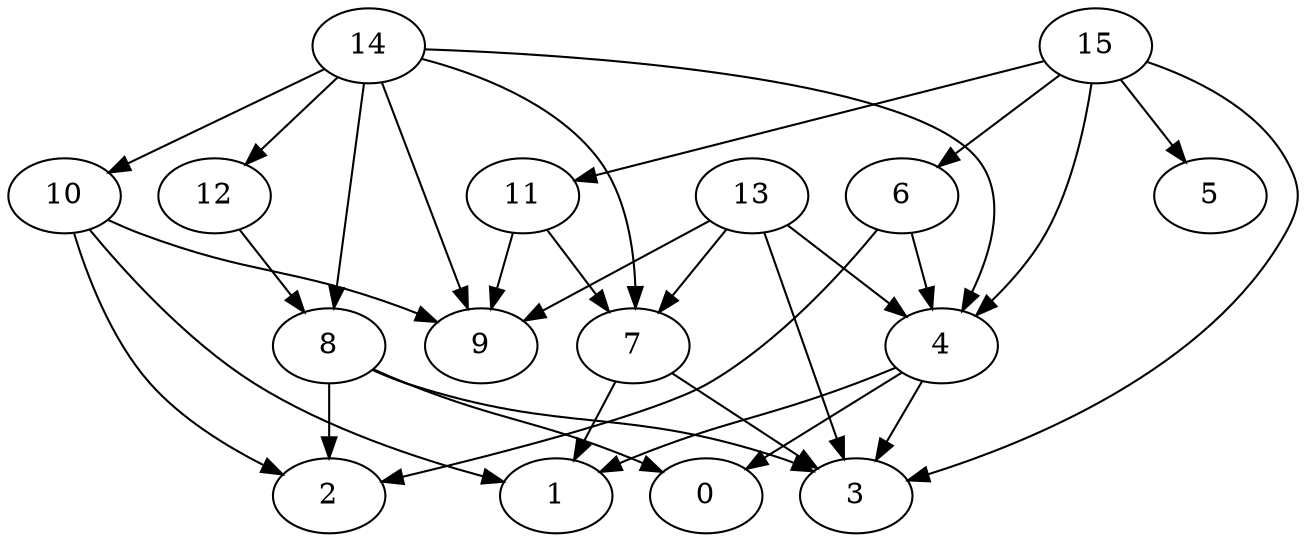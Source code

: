 digraph "Random_Nodes_16_Density_1.94_CCR_0.10_WeightType_Random_Homogeneous-2" {
15 [Weight=141];
13 [Weight=101];
11 [Weight=101];
14 [Weight=80];
12 [Weight=101];
7 [Weight=201];
10 [Weight=201];
6 [Weight=60];
8 [Weight=80];
4 [Weight=80];
0 [Weight=201];
1 [Weight=181];
2 [Weight=161];
5 [Weight=121];
3 [Weight=60];
9 [Weight=60];
7 -> 1 [Weight=6];
14 -> 7 [Weight=3];
7 -> 3 [Weight=3];
11 -> 9 [Weight=3];
4 -> 1 [Weight=8];
11 -> 7 [Weight=8];
14 -> 12 [Weight=8];
15 -> 11 [Weight=2];
8 -> 3 [Weight=7];
13 -> 3 [Weight=7];
15 -> 4 [Weight=6];
15 -> 6 [Weight=9];
14 -> 8 [Weight=5];
8 -> 0 [Weight=3];
14 -> 4 [Weight=10];
4 -> 3 [Weight=10];
14 -> 9 [Weight=4];
8 -> 2 [Weight=9];
10 -> 1 [Weight=5];
4 -> 0 [Weight=2];
6 -> 4 [Weight=2];
15 -> 5 [Weight=5];
13 -> 7 [Weight=10];
13 -> 9 [Weight=6];
13 -> 4 [Weight=9];
15 -> 3 [Weight=5];
10 -> 9 [Weight=3];
12 -> 8 [Weight=7];
6 -> 2 [Weight=9];
14 -> 10 [Weight=10];
10 -> 2 [Weight=9];
}
